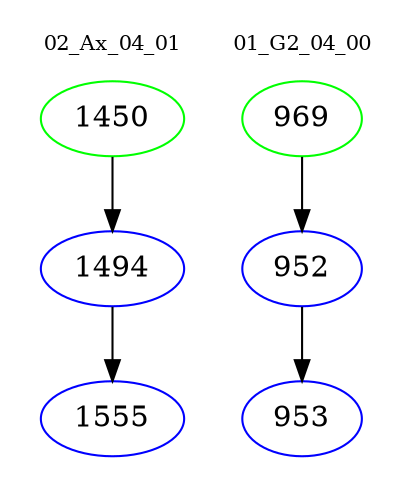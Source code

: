 digraph{
subgraph cluster_0 {
color = white
label = "02_Ax_04_01";
fontsize=10;
T0_1450 [label="1450", color="green"]
T0_1450 -> T0_1494 [color="black"]
T0_1494 [label="1494", color="blue"]
T0_1494 -> T0_1555 [color="black"]
T0_1555 [label="1555", color="blue"]
}
subgraph cluster_1 {
color = white
label = "01_G2_04_00";
fontsize=10;
T1_969 [label="969", color="green"]
T1_969 -> T1_952 [color="black"]
T1_952 [label="952", color="blue"]
T1_952 -> T1_953 [color="black"]
T1_953 [label="953", color="blue"]
}
}

